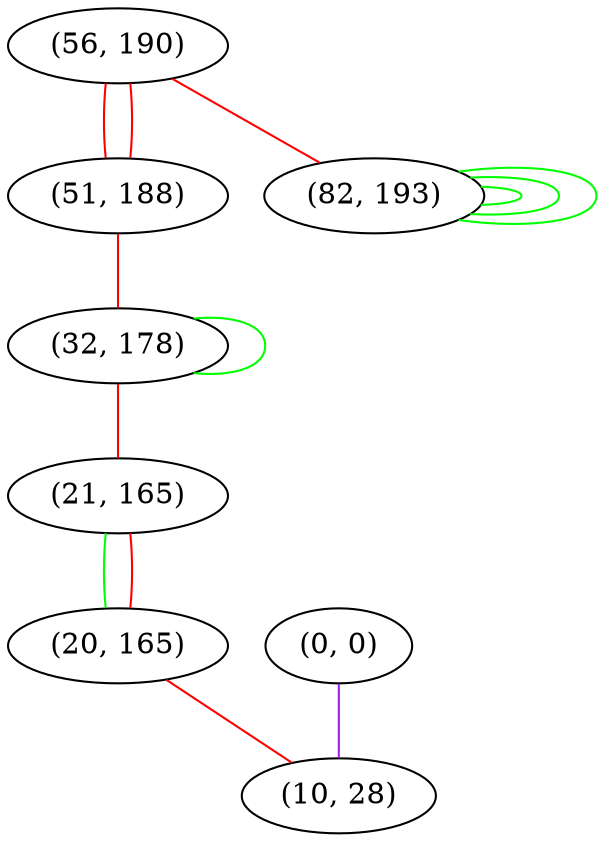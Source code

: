 graph "" {
"(56, 190)";
"(0, 0)";
"(51, 188)";
"(32, 178)";
"(21, 165)";
"(20, 165)";
"(10, 28)";
"(82, 193)";
"(56, 190)" -- "(51, 188)"  [color=red, key=0, weight=1];
"(56, 190)" -- "(51, 188)"  [color=red, key=1, weight=1];
"(56, 190)" -- "(82, 193)"  [color=red, key=0, weight=1];
"(0, 0)" -- "(10, 28)"  [color=purple, key=0, weight=4];
"(51, 188)" -- "(32, 178)"  [color=red, key=0, weight=1];
"(32, 178)" -- "(21, 165)"  [color=red, key=0, weight=1];
"(32, 178)" -- "(32, 178)"  [color=green, key=0, weight=2];
"(21, 165)" -- "(20, 165)"  [color=green, key=0, weight=2];
"(21, 165)" -- "(20, 165)"  [color=red, key=1, weight=1];
"(20, 165)" -- "(10, 28)"  [color=red, key=0, weight=1];
"(82, 193)" -- "(82, 193)"  [color=green, key=0, weight=2];
"(82, 193)" -- "(82, 193)"  [color=green, key=1, weight=2];
"(82, 193)" -- "(82, 193)"  [color=green, key=2, weight=2];
}
